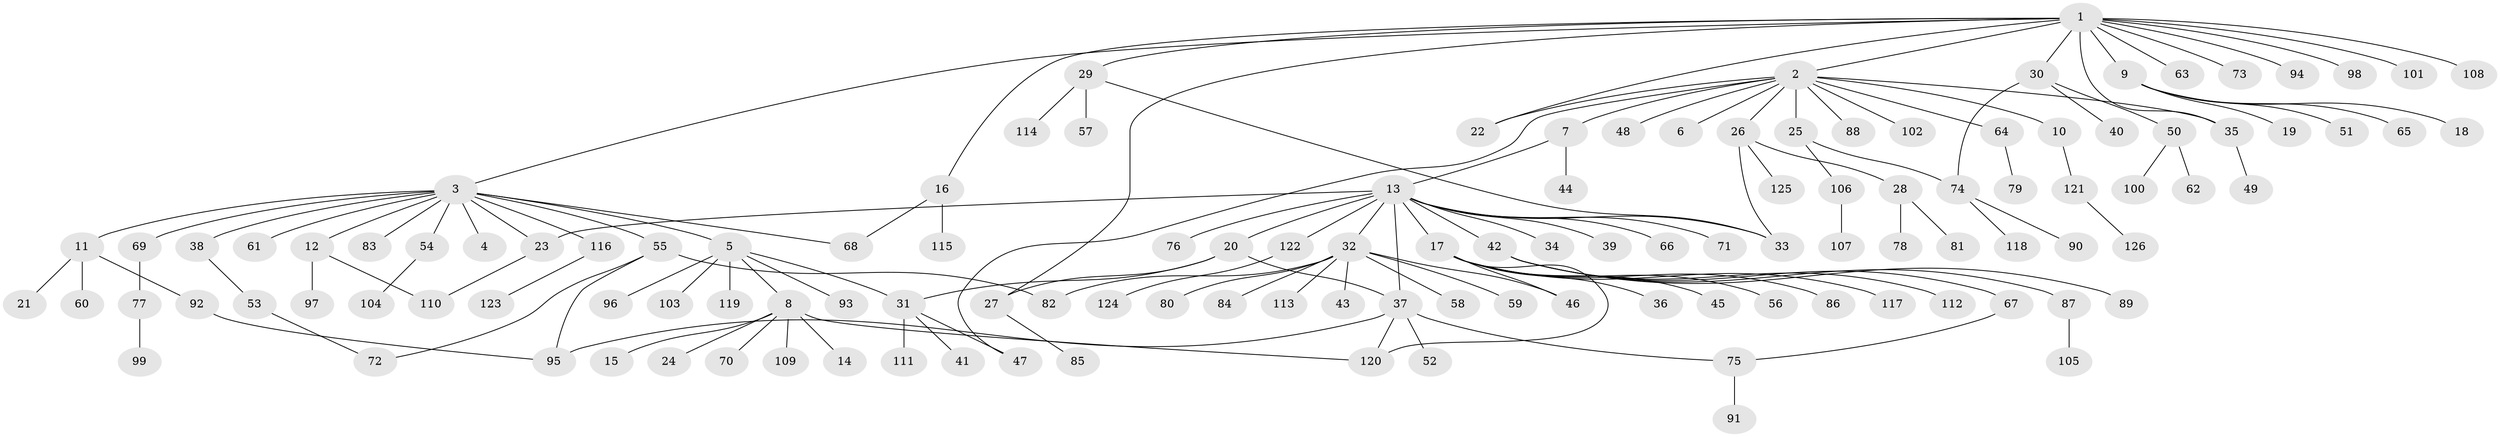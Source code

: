 // coarse degree distribution, {15: 0.01020408163265306, 13: 0.02040816326530612, 1: 0.6122448979591837, 6: 0.02040816326530612, 2: 0.16326530612244897, 8: 0.01020408163265306, 4: 0.030612244897959183, 3: 0.09183673469387756, 17: 0.01020408163265306, 7: 0.01020408163265306, 5: 0.01020408163265306, 9: 0.01020408163265306}
// Generated by graph-tools (version 1.1) at 2025/41/03/06/25 10:41:49]
// undirected, 126 vertices, 145 edges
graph export_dot {
graph [start="1"]
  node [color=gray90,style=filled];
  1;
  2;
  3;
  4;
  5;
  6;
  7;
  8;
  9;
  10;
  11;
  12;
  13;
  14;
  15;
  16;
  17;
  18;
  19;
  20;
  21;
  22;
  23;
  24;
  25;
  26;
  27;
  28;
  29;
  30;
  31;
  32;
  33;
  34;
  35;
  36;
  37;
  38;
  39;
  40;
  41;
  42;
  43;
  44;
  45;
  46;
  47;
  48;
  49;
  50;
  51;
  52;
  53;
  54;
  55;
  56;
  57;
  58;
  59;
  60;
  61;
  62;
  63;
  64;
  65;
  66;
  67;
  68;
  69;
  70;
  71;
  72;
  73;
  74;
  75;
  76;
  77;
  78;
  79;
  80;
  81;
  82;
  83;
  84;
  85;
  86;
  87;
  88;
  89;
  90;
  91;
  92;
  93;
  94;
  95;
  96;
  97;
  98;
  99;
  100;
  101;
  102;
  103;
  104;
  105;
  106;
  107;
  108;
  109;
  110;
  111;
  112;
  113;
  114;
  115;
  116;
  117;
  118;
  119;
  120;
  121;
  122;
  123;
  124;
  125;
  126;
  1 -- 2;
  1 -- 3;
  1 -- 9;
  1 -- 16;
  1 -- 22;
  1 -- 27;
  1 -- 29;
  1 -- 30;
  1 -- 35;
  1 -- 63;
  1 -- 73;
  1 -- 94;
  1 -- 98;
  1 -- 101;
  1 -- 108;
  2 -- 6;
  2 -- 7;
  2 -- 10;
  2 -- 22;
  2 -- 25;
  2 -- 26;
  2 -- 35;
  2 -- 47;
  2 -- 48;
  2 -- 64;
  2 -- 88;
  2 -- 102;
  3 -- 4;
  3 -- 5;
  3 -- 11;
  3 -- 12;
  3 -- 23;
  3 -- 38;
  3 -- 54;
  3 -- 55;
  3 -- 61;
  3 -- 68;
  3 -- 69;
  3 -- 83;
  3 -- 116;
  5 -- 8;
  5 -- 31;
  5 -- 93;
  5 -- 96;
  5 -- 103;
  5 -- 119;
  7 -- 13;
  7 -- 44;
  8 -- 14;
  8 -- 15;
  8 -- 24;
  8 -- 70;
  8 -- 109;
  8 -- 120;
  9 -- 18;
  9 -- 19;
  9 -- 51;
  9 -- 65;
  10 -- 121;
  11 -- 21;
  11 -- 60;
  11 -- 92;
  12 -- 97;
  12 -- 110;
  13 -- 17;
  13 -- 20;
  13 -- 23;
  13 -- 32;
  13 -- 33;
  13 -- 34;
  13 -- 37;
  13 -- 39;
  13 -- 42;
  13 -- 66;
  13 -- 71;
  13 -- 76;
  13 -- 122;
  16 -- 68;
  16 -- 115;
  17 -- 36;
  17 -- 45;
  17 -- 46;
  17 -- 56;
  17 -- 86;
  17 -- 117;
  17 -- 120;
  20 -- 27;
  20 -- 31;
  20 -- 37;
  23 -- 110;
  25 -- 74;
  25 -- 106;
  26 -- 28;
  26 -- 33;
  26 -- 125;
  27 -- 85;
  28 -- 78;
  28 -- 81;
  29 -- 33;
  29 -- 57;
  29 -- 114;
  30 -- 40;
  30 -- 50;
  30 -- 74;
  31 -- 41;
  31 -- 47;
  31 -- 111;
  32 -- 43;
  32 -- 46;
  32 -- 58;
  32 -- 59;
  32 -- 80;
  32 -- 82;
  32 -- 84;
  32 -- 113;
  35 -- 49;
  37 -- 52;
  37 -- 75;
  37 -- 95;
  37 -- 120;
  38 -- 53;
  42 -- 67;
  42 -- 87;
  42 -- 89;
  42 -- 112;
  50 -- 62;
  50 -- 100;
  53 -- 72;
  54 -- 104;
  55 -- 72;
  55 -- 82;
  55 -- 95;
  64 -- 79;
  67 -- 75;
  69 -- 77;
  74 -- 90;
  74 -- 118;
  75 -- 91;
  77 -- 99;
  87 -- 105;
  92 -- 95;
  106 -- 107;
  116 -- 123;
  121 -- 126;
  122 -- 124;
}
